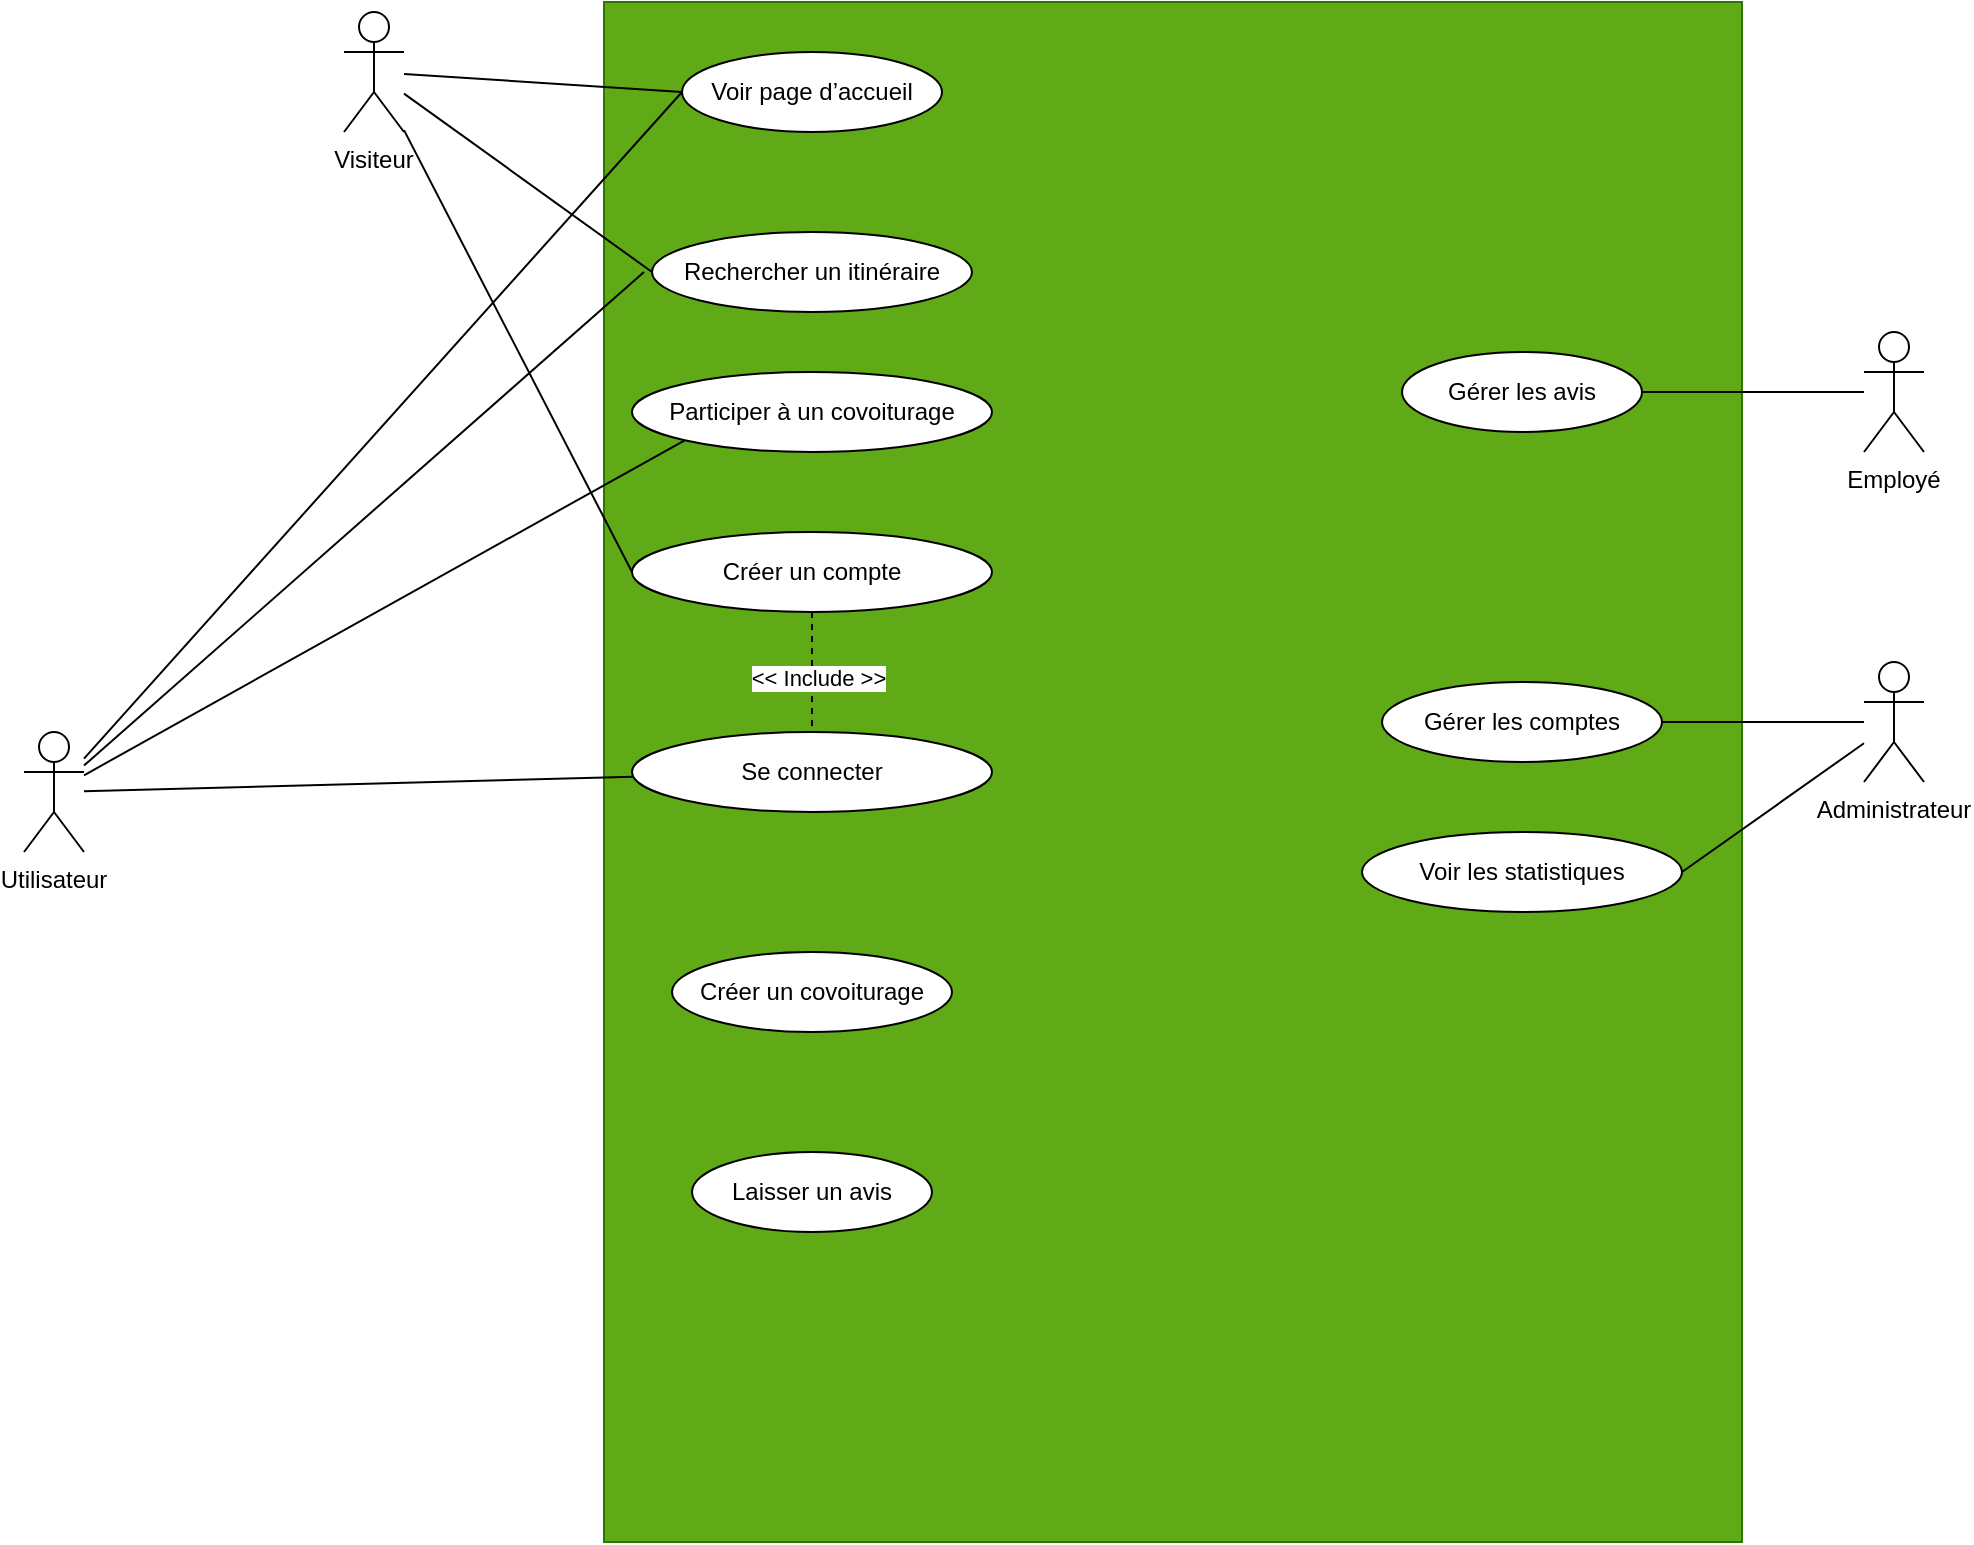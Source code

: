 <mxfile version="27.0.2">
  <diagram name="Page-1" id="l8UBENLJFgvqaHLL-98W">
    <mxGraphModel dx="30623" dy="60608" grid="1" gridSize="10" guides="1" tooltips="1" connect="1" arrows="1" fold="1" page="1" pageScale="1" pageWidth="827" pageHeight="1169" math="0" shadow="0">
      <root>
        <mxCell id="0" />
        <mxCell id="1" parent="0" />
        <mxCell id="3-VtOah6NtkvyyS-qVJG-1" value="" style="rounded=0;whiteSpace=wrap;html=1;fillColor=#60a917;fontColor=#ffffff;strokeColor=#2D7600;" vertex="1" parent="1">
          <mxGeometry x="-28390" y="-59405" width="569" height="770" as="geometry" />
        </mxCell>
        <mxCell id="3-VtOah6NtkvyyS-qVJG-21" value="" style="rounded=0;orthogonalLoop=1;jettySize=auto;html=1;entryX=0;entryY=0.5;entryDx=0;entryDy=0;strokeColor=default;endArrow=none;startFill=0;" edge="1" parent="1" source="3-VtOah6NtkvyyS-qVJG-2" target="3-VtOah6NtkvyyS-qVJG-6">
          <mxGeometry relative="1" as="geometry" />
        </mxCell>
        <mxCell id="3-VtOah6NtkvyyS-qVJG-23" style="rounded=0;orthogonalLoop=1;jettySize=auto;html=1;entryX=0;entryY=0.5;entryDx=0;entryDy=0;endArrow=none;startFill=0;" edge="1" parent="1" source="3-VtOah6NtkvyyS-qVJG-2" target="3-VtOah6NtkvyyS-qVJG-11">
          <mxGeometry relative="1" as="geometry" />
        </mxCell>
        <mxCell id="3-VtOah6NtkvyyS-qVJG-24" style="rounded=0;orthogonalLoop=1;jettySize=auto;html=1;entryX=0;entryY=0.5;entryDx=0;entryDy=0;endArrow=none;startFill=0;" edge="1" parent="1" source="3-VtOah6NtkvyyS-qVJG-2" target="3-VtOah6NtkvyyS-qVJG-7">
          <mxGeometry relative="1" as="geometry" />
        </mxCell>
        <mxCell id="3-VtOah6NtkvyyS-qVJG-2" value="Visiteur" style="shape=umlActor;verticalLabelPosition=bottom;verticalAlign=top;" vertex="1" parent="1">
          <mxGeometry x="-28520" y="-59400" width="30" height="60" as="geometry" />
        </mxCell>
        <mxCell id="3-VtOah6NtkvyyS-qVJG-27" value="" style="rounded=0;orthogonalLoop=1;jettySize=auto;html=1;entryX=0;entryY=0.5;entryDx=0;entryDy=0;endArrow=none;startFill=0;" edge="1" parent="1" source="3-VtOah6NtkvyyS-qVJG-3" target="3-VtOah6NtkvyyS-qVJG-6">
          <mxGeometry relative="1" as="geometry" />
        </mxCell>
        <mxCell id="3-VtOah6NtkvyyS-qVJG-28" style="rounded=0;orthogonalLoop=1;jettySize=auto;html=1;endArrow=none;startFill=0;" edge="1" parent="1" source="3-VtOah6NtkvyyS-qVJG-3">
          <mxGeometry relative="1" as="geometry">
            <mxPoint x="-28370" y="-59270" as="targetPoint" />
          </mxGeometry>
        </mxCell>
        <mxCell id="3-VtOah6NtkvyyS-qVJG-31" style="rounded=0;orthogonalLoop=1;jettySize=auto;html=1;entryX=0;entryY=1;entryDx=0;entryDy=0;endArrow=none;startFill=0;" edge="1" parent="1" source="3-VtOah6NtkvyyS-qVJG-3" target="3-VtOah6NtkvyyS-qVJG-10">
          <mxGeometry relative="1" as="geometry" />
        </mxCell>
        <mxCell id="3-VtOah6NtkvyyS-qVJG-34" style="rounded=0;orthogonalLoop=1;jettySize=auto;html=1;endArrow=none;startFill=0;" edge="1" parent="1" source="3-VtOah6NtkvyyS-qVJG-3" target="3-VtOah6NtkvyyS-qVJG-33">
          <mxGeometry relative="1" as="geometry" />
        </mxCell>
        <mxCell id="3-VtOah6NtkvyyS-qVJG-3" value="Utilisateur" style="shape=umlActor;verticalLabelPosition=bottom;verticalAlign=top;" vertex="1" parent="1">
          <mxGeometry x="-28680" y="-59040" width="30" height="60" as="geometry" />
        </mxCell>
        <mxCell id="3-VtOah6NtkvyyS-qVJG-39" style="rounded=0;orthogonalLoop=1;jettySize=auto;html=1;entryX=1;entryY=0.5;entryDx=0;entryDy=0;endArrow=none;startFill=0;" edge="1" parent="1" source="3-VtOah6NtkvyyS-qVJG-4" target="3-VtOah6NtkvyyS-qVJG-17">
          <mxGeometry relative="1" as="geometry" />
        </mxCell>
        <mxCell id="3-VtOah6NtkvyyS-qVJG-4" value="Employé" style="shape=umlActor;verticalLabelPosition=bottom;verticalAlign=top;" vertex="1" parent="1">
          <mxGeometry x="-27760" y="-59240" width="30" height="60" as="geometry" />
        </mxCell>
        <mxCell id="3-VtOah6NtkvyyS-qVJG-37" value="" style="edgeStyle=orthogonalEdgeStyle;rounded=0;orthogonalLoop=1;jettySize=auto;html=1;endArrow=none;startFill=0;" edge="1" parent="1" source="3-VtOah6NtkvyyS-qVJG-5" target="3-VtOah6NtkvyyS-qVJG-19">
          <mxGeometry relative="1" as="geometry" />
        </mxCell>
        <mxCell id="3-VtOah6NtkvyyS-qVJG-38" style="rounded=0;orthogonalLoop=1;jettySize=auto;html=1;entryX=1;entryY=0.5;entryDx=0;entryDy=0;endArrow=none;startFill=0;" edge="1" parent="1" source="3-VtOah6NtkvyyS-qVJG-5" target="3-VtOah6NtkvyyS-qVJG-20">
          <mxGeometry relative="1" as="geometry" />
        </mxCell>
        <mxCell id="3-VtOah6NtkvyyS-qVJG-5" value="Administrateur" style="shape=umlActor;verticalLabelPosition=bottom;verticalAlign=top;" vertex="1" parent="1">
          <mxGeometry x="-27760" y="-59075" width="30" height="60" as="geometry" />
        </mxCell>
        <mxCell id="3-VtOah6NtkvyyS-qVJG-6" value="Voir page d’accueil" style="ellipse;whiteSpace=wrap;html=1;" vertex="1" parent="1">
          <mxGeometry x="-28351" y="-59380" width="130" height="40" as="geometry" />
        </mxCell>
        <mxCell id="3-VtOah6NtkvyyS-qVJG-7" value="Rechercher un itinéraire" style="ellipse;whiteSpace=wrap;html=1;" vertex="1" parent="1">
          <mxGeometry x="-28366" y="-59290" width="160" height="40" as="geometry" />
        </mxCell>
        <mxCell id="3-VtOah6NtkvyyS-qVJG-10" value="Participer à un covoiturage" style="ellipse;whiteSpace=wrap;html=1;" vertex="1" parent="1">
          <mxGeometry x="-28376" y="-59220" width="180" height="40" as="geometry" />
        </mxCell>
        <mxCell id="3-VtOah6NtkvyyS-qVJG-11" value="Créer un compte" style="ellipse;whiteSpace=wrap;html=1;" vertex="1" parent="1">
          <mxGeometry x="-28376" y="-59140" width="180" height="40" as="geometry" />
        </mxCell>
        <mxCell id="3-VtOah6NtkvyyS-qVJG-13" value="Créer un covoiturage" style="ellipse;whiteSpace=wrap;html=1;" vertex="1" parent="1">
          <mxGeometry x="-28356" y="-58930" width="140" height="40" as="geometry" />
        </mxCell>
        <mxCell id="3-VtOah6NtkvyyS-qVJG-16" value="Laisser un avis" style="ellipse;whiteSpace=wrap;html=1;" vertex="1" parent="1">
          <mxGeometry x="-28346" y="-58830" width="120" height="40" as="geometry" />
        </mxCell>
        <mxCell id="3-VtOah6NtkvyyS-qVJG-17" value="Gérer les avis" style="ellipse;whiteSpace=wrap;html=1;" vertex="1" parent="1">
          <mxGeometry x="-27991" y="-59230" width="120" height="40" as="geometry" />
        </mxCell>
        <mxCell id="3-VtOah6NtkvyyS-qVJG-19" value="Gérer les comptes" style="ellipse;whiteSpace=wrap;html=1;" vertex="1" parent="1">
          <mxGeometry x="-28001" y="-59065" width="140" height="40" as="geometry" />
        </mxCell>
        <mxCell id="3-VtOah6NtkvyyS-qVJG-20" value="Voir les statistiques" style="ellipse;whiteSpace=wrap;html=1;" vertex="1" parent="1">
          <mxGeometry x="-28011" y="-58990" width="160" height="40" as="geometry" />
        </mxCell>
        <mxCell id="3-VtOah6NtkvyyS-qVJG-33" value="Se connecter" style="ellipse;whiteSpace=wrap;html=1;" vertex="1" parent="1">
          <mxGeometry x="-28376" y="-59040" width="180" height="40" as="geometry" />
        </mxCell>
        <mxCell id="3-VtOah6NtkvyyS-qVJG-35" style="rounded=0;orthogonalLoop=1;jettySize=auto;html=1;entryX=0.5;entryY=0;entryDx=0;entryDy=0;endArrow=none;startFill=0;dashed=1;" edge="1" parent="1" source="3-VtOah6NtkvyyS-qVJG-11" target="3-VtOah6NtkvyyS-qVJG-33">
          <mxGeometry relative="1" as="geometry" />
        </mxCell>
        <mxCell id="3-VtOah6NtkvyyS-qVJG-36" value="&amp;lt;&amp;lt; Include &amp;gt;&amp;gt;" style="edgeLabel;html=1;align=center;verticalAlign=middle;resizable=0;points=[];" vertex="1" connectable="0" parent="3-VtOah6NtkvyyS-qVJG-35">
          <mxGeometry x="0.106" y="3" relative="1" as="geometry">
            <mxPoint as="offset" />
          </mxGeometry>
        </mxCell>
      </root>
    </mxGraphModel>
  </diagram>
</mxfile>

